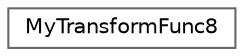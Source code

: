 digraph "类继承关系图"
{
 // LATEX_PDF_SIZE
  bgcolor="transparent";
  edge [fontname=Helvetica,fontsize=10,labelfontname=Helvetica,labelfontsize=10];
  node [fontname=Helvetica,fontsize=10,shape=box,height=0.2,width=0.4];
  rankdir="LR";
  Node0 [id="Node000000",label="MyTransformFunc8",height=0.2,width=0.4,color="grey40", fillcolor="white", style="filled",URL="$class_my_transform_func8.html",tooltip=" "];
}
